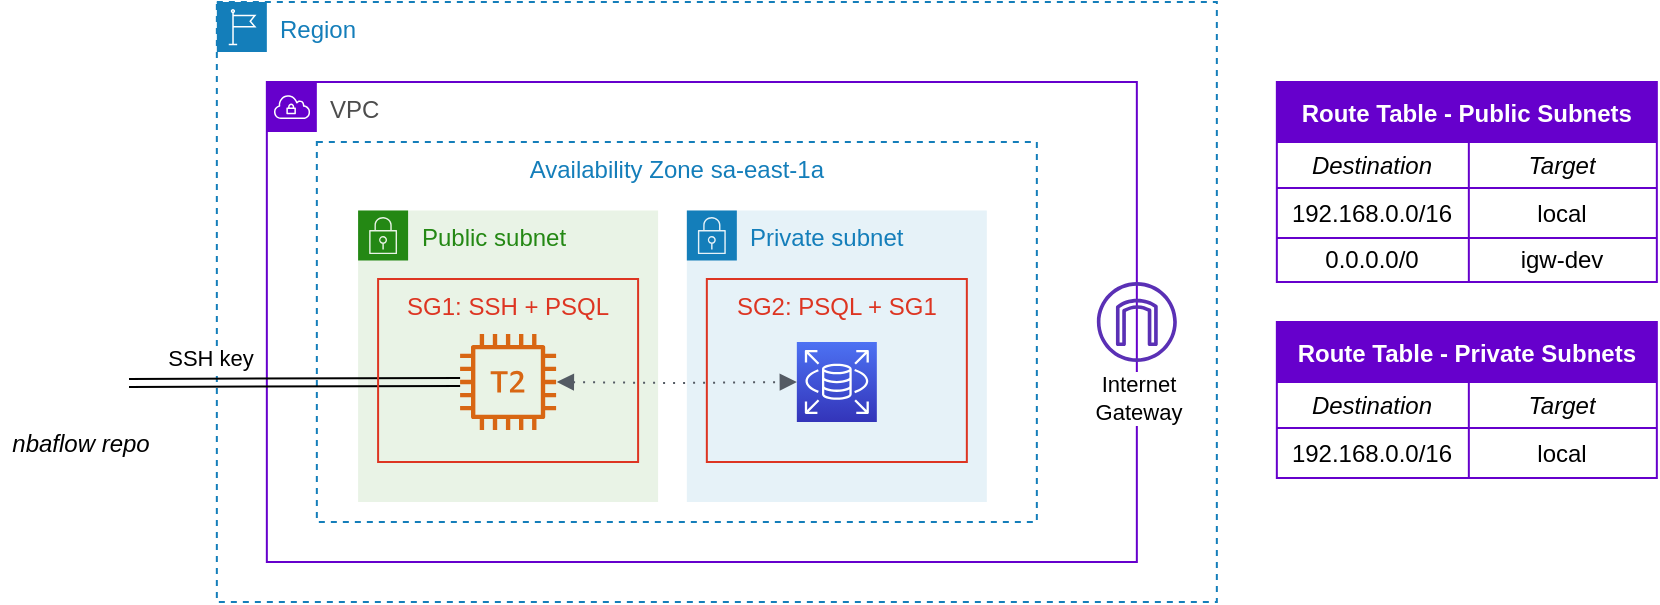 <mxfile version="14.9.6" type="device"><diagram id="P8DJpKNcD8MEJkFaWDBZ" name="aws-v1"><mxGraphModel dx="1422" dy="762" grid="1" gridSize="10" guides="1" tooltips="1" connect="1" arrows="1" fold="1" page="1" pageScale="1" pageWidth="827" pageHeight="1169" math="0" shadow="0"><root><mxCell id="0"/><mxCell id="1" parent="0"/><mxCell id="mkNqsdCtsxp81RJz66xm-17" value="Route Table - Public Subnets" style="shape=table;startSize=30;container=1;collapsible=0;childLayout=tableLayout;fontStyle=1;align=center;pointerEvents=1;strokeColor=#6600CC;fontColor=#FFFFFF;fillColor=#6600CC;" vertex="1" parent="1"><mxGeometry x="778.42" y="410" width="190" height="100" as="geometry"/></mxCell><mxCell id="mkNqsdCtsxp81RJz66xm-18" value="" style="shape=partialRectangle;html=1;whiteSpace=wrap;collapsible=0;dropTarget=0;pointerEvents=0;fillColor=none;top=0;left=0;bottom=0;right=0;points=[[0,0.5],[1,0.5]];portConstraint=eastwest;" vertex="1" parent="mkNqsdCtsxp81RJz66xm-17"><mxGeometry y="30" width="190" height="23" as="geometry"/></mxCell><mxCell id="mkNqsdCtsxp81RJz66xm-19" value="&lt;i&gt;Destination&lt;/i&gt;" style="shape=partialRectangle;html=1;whiteSpace=wrap;connectable=0;fillColor=none;top=0;left=0;bottom=0;right=0;overflow=hidden;pointerEvents=1;" vertex="1" parent="mkNqsdCtsxp81RJz66xm-18"><mxGeometry width="96" height="23" as="geometry"/></mxCell><mxCell id="mkNqsdCtsxp81RJz66xm-20" value="&lt;i&gt;Target&lt;/i&gt;" style="shape=partialRectangle;html=1;whiteSpace=wrap;connectable=0;fillColor=none;top=0;left=0;bottom=0;right=0;overflow=hidden;pointerEvents=1;" vertex="1" parent="mkNqsdCtsxp81RJz66xm-18"><mxGeometry x="96" width="94" height="23" as="geometry"/></mxCell><mxCell id="mkNqsdCtsxp81RJz66xm-21" value="" style="shape=partialRectangle;html=1;whiteSpace=wrap;collapsible=0;dropTarget=0;pointerEvents=0;fillColor=none;top=0;left=0;bottom=0;right=0;points=[[0,0.5],[1,0.5]];portConstraint=eastwest;" vertex="1" parent="mkNqsdCtsxp81RJz66xm-17"><mxGeometry y="53" width="190" height="25" as="geometry"/></mxCell><mxCell id="mkNqsdCtsxp81RJz66xm-22" value="192.168.0.0/16" style="shape=partialRectangle;html=1;whiteSpace=wrap;connectable=0;fillColor=none;top=0;left=0;bottom=0;right=0;overflow=hidden;pointerEvents=1;" vertex="1" parent="mkNqsdCtsxp81RJz66xm-21"><mxGeometry width="96" height="25" as="geometry"/></mxCell><mxCell id="mkNqsdCtsxp81RJz66xm-23" value="local" style="shape=partialRectangle;html=1;whiteSpace=wrap;connectable=0;fillColor=none;top=0;left=0;bottom=0;right=0;overflow=hidden;pointerEvents=1;" vertex="1" parent="mkNqsdCtsxp81RJz66xm-21"><mxGeometry x="96" width="94" height="25" as="geometry"/></mxCell><mxCell id="mkNqsdCtsxp81RJz66xm-24" value="" style="shape=partialRectangle;html=1;whiteSpace=wrap;collapsible=0;dropTarget=0;pointerEvents=0;fillColor=none;top=0;left=0;bottom=0;right=0;points=[[0,0.5],[1,0.5]];portConstraint=eastwest;" vertex="1" parent="mkNqsdCtsxp81RJz66xm-17"><mxGeometry y="78" width="190" height="22" as="geometry"/></mxCell><mxCell id="mkNqsdCtsxp81RJz66xm-25" value="0.0.0.0/0" style="shape=partialRectangle;html=1;whiteSpace=wrap;connectable=0;fillColor=none;top=0;left=0;bottom=0;right=0;overflow=hidden;pointerEvents=1;" vertex="1" parent="mkNqsdCtsxp81RJz66xm-24"><mxGeometry width="96" height="22" as="geometry"/></mxCell><mxCell id="mkNqsdCtsxp81RJz66xm-26" value="igw-dev" style="shape=partialRectangle;html=1;whiteSpace=wrap;connectable=0;fillColor=none;top=0;left=0;bottom=0;right=0;overflow=hidden;pointerEvents=1;" vertex="1" parent="mkNqsdCtsxp81RJz66xm-24"><mxGeometry x="96" width="94" height="22" as="geometry"/></mxCell><mxCell id="mkNqsdCtsxp81RJz66xm-27" value="Route Table - Private Subnets" style="shape=table;startSize=30;container=1;collapsible=0;childLayout=tableLayout;fontStyle=1;align=center;pointerEvents=1;strokeColor=#6600CC;fontColor=#FFFFFF;fillColor=#6600CC;" vertex="1" parent="1"><mxGeometry x="778.42" y="530" width="190" height="78" as="geometry"/></mxCell><mxCell id="mkNqsdCtsxp81RJz66xm-28" value="" style="shape=partialRectangle;html=1;whiteSpace=wrap;collapsible=0;dropTarget=0;pointerEvents=0;fillColor=none;top=0;left=0;bottom=0;right=0;points=[[0,0.5],[1,0.5]];portConstraint=eastwest;" vertex="1" parent="mkNqsdCtsxp81RJz66xm-27"><mxGeometry y="30" width="190" height="23" as="geometry"/></mxCell><mxCell id="mkNqsdCtsxp81RJz66xm-29" value="&lt;i&gt;Destination&lt;/i&gt;" style="shape=partialRectangle;html=1;whiteSpace=wrap;connectable=0;fillColor=none;top=0;left=0;bottom=0;right=0;overflow=hidden;pointerEvents=1;" vertex="1" parent="mkNqsdCtsxp81RJz66xm-28"><mxGeometry width="96" height="23" as="geometry"/></mxCell><mxCell id="mkNqsdCtsxp81RJz66xm-30" value="&lt;i&gt;Target&lt;/i&gt;" style="shape=partialRectangle;html=1;whiteSpace=wrap;connectable=0;fillColor=none;top=0;left=0;bottom=0;right=0;overflow=hidden;pointerEvents=1;" vertex="1" parent="mkNqsdCtsxp81RJz66xm-28"><mxGeometry x="96" width="94" height="23" as="geometry"/></mxCell><mxCell id="mkNqsdCtsxp81RJz66xm-31" value="" style="shape=partialRectangle;html=1;whiteSpace=wrap;collapsible=0;dropTarget=0;pointerEvents=0;fillColor=none;top=0;left=0;bottom=0;right=0;points=[[0,0.5],[1,0.5]];portConstraint=eastwest;" vertex="1" parent="mkNqsdCtsxp81RJz66xm-27"><mxGeometry y="53" width="190" height="25" as="geometry"/></mxCell><mxCell id="mkNqsdCtsxp81RJz66xm-32" value="192.168.0.0/16" style="shape=partialRectangle;html=1;whiteSpace=wrap;connectable=0;fillColor=none;top=0;left=0;bottom=0;right=0;overflow=hidden;pointerEvents=1;" vertex="1" parent="mkNqsdCtsxp81RJz66xm-31"><mxGeometry width="96" height="25" as="geometry"/></mxCell><mxCell id="mkNqsdCtsxp81RJz66xm-33" value="local" style="shape=partialRectangle;html=1;whiteSpace=wrap;connectable=0;fillColor=none;top=0;left=0;bottom=0;right=0;overflow=hidden;pointerEvents=1;" vertex="1" parent="mkNqsdCtsxp81RJz66xm-31"><mxGeometry x="96" width="94" height="25" as="geometry"/></mxCell><mxCell id="mkNqsdCtsxp81RJz66xm-60" value="Region" style="points=[[0,0],[0.25,0],[0.5,0],[0.75,0],[1,0],[1,0.25],[1,0.5],[1,0.75],[1,1],[0.75,1],[0.5,1],[0.25,1],[0,1],[0,0.75],[0,0.5],[0,0.25]];outlineConnect=0;gradientColor=none;html=1;whiteSpace=wrap;fontSize=12;fontStyle=0;shape=mxgraph.aws4.group;grIcon=mxgraph.aws4.group_region;strokeColor=#147EBA;fillColor=none;verticalAlign=top;align=left;spacingLeft=30;fontColor=#147EBA;dashed=1;" vertex="1" parent="1"><mxGeometry x="248.42" y="370" width="500" height="300" as="geometry"/></mxCell><mxCell id="mkNqsdCtsxp81RJz66xm-61" value="VPC" style="points=[[0,0],[0.25,0],[0.5,0],[0.75,0],[1,0],[1,0.25],[1,0.5],[1,0.75],[1,1],[0.75,1],[0.5,1],[0.25,1],[0,1],[0,0.75],[0,0.5],[0,0.25]];outlineConnect=0;gradientColor=none;html=1;whiteSpace=wrap;fontSize=12;fontStyle=0;shape=mxgraph.aws4.group;grIcon=mxgraph.aws4.group_vpc;fillColor=none;verticalAlign=top;align=left;spacingLeft=30;dashed=0;strokeColor=#6600CC;fontColor=#4D4D4D;" vertex="1" parent="1"><mxGeometry x="273.42" y="410" width="435" height="240" as="geometry"/></mxCell><mxCell id="mkNqsdCtsxp81RJz66xm-66" value="Availability Zone sa-east-1a" style="fillColor=none;strokeColor=#147EBA;dashed=1;verticalAlign=top;fontStyle=0;fontColor=#147EBA;" vertex="1" parent="1"><mxGeometry x="298.42" y="440" width="360" height="190" as="geometry"/></mxCell><mxCell id="mkNqsdCtsxp81RJz66xm-67" value="Private subnet" style="points=[[0,0],[0.25,0],[0.5,0],[0.75,0],[1,0],[1,0.25],[1,0.5],[1,0.75],[1,1],[0.75,1],[0.5,1],[0.25,1],[0,1],[0,0.75],[0,0.5],[0,0.25]];outlineConnect=0;gradientColor=none;html=1;whiteSpace=wrap;fontSize=12;fontStyle=0;shape=mxgraph.aws4.group;grIcon=mxgraph.aws4.group_security_group;grStroke=0;strokeColor=#147EBA;fillColor=#E6F2F8;verticalAlign=top;align=left;spacingLeft=30;fontColor=#147EBA;dashed=0;" vertex="1" parent="1"><mxGeometry x="483.42" y="474.26" width="150" height="145.74" as="geometry"/></mxCell><mxCell id="mkNqsdCtsxp81RJz66xm-68" value="Public subnet" style="points=[[0,0],[0.25,0],[0.5,0],[0.75,0],[1,0],[1,0.25],[1,0.5],[1,0.75],[1,1],[0.75,1],[0.5,1],[0.25,1],[0,1],[0,0.75],[0,0.5],[0,0.25]];outlineConnect=0;gradientColor=none;html=1;whiteSpace=wrap;fontSize=12;fontStyle=0;shape=mxgraph.aws4.group;grIcon=mxgraph.aws4.group_security_group;grStroke=0;strokeColor=#248814;fillColor=#E9F3E6;verticalAlign=top;align=left;spacingLeft=30;fontColor=#248814;dashed=0;" vertex="1" parent="1"><mxGeometry x="319.05" y="474.26" width="150" height="145.74" as="geometry"/></mxCell><mxCell id="mkNqsdCtsxp81RJz66xm-73" style="rounded=0;orthogonalLoop=1;jettySize=auto;html=1;shape=link;" edge="1" parent="1" source="mkNqsdCtsxp81RJz66xm-75" target="mkNqsdCtsxp81RJz66xm-70"><mxGeometry relative="1" as="geometry"><mxPoint x="319.05" y="481.5" as="targetPoint"/></mxGeometry></mxCell><mxCell id="mkNqsdCtsxp81RJz66xm-74" value="SSH key" style="edgeLabel;html=1;align=center;verticalAlign=middle;resizable=0;points=[];" vertex="1" connectable="0" parent="mkNqsdCtsxp81RJz66xm-73"><mxGeometry x="-0.081" y="-11" relative="1" as="geometry"><mxPoint x="-36" y="-24" as="offset"/></mxGeometry></mxCell><mxCell id="mkNqsdCtsxp81RJz66xm-79" value="SG1: SSH + PSQL" style="fillColor=none;strokeColor=#DD3522;verticalAlign=top;fontStyle=0;fontColor=#DD3522;fontSize=12;" vertex="1" parent="1"><mxGeometry x="329.05" y="508.5" width="130" height="91.5" as="geometry"/></mxCell><mxCell id="mkNqsdCtsxp81RJz66xm-80" value="SG2: PSQL + SG1" style="fillColor=none;strokeColor=#DD3522;verticalAlign=top;fontStyle=0;fontColor=#DD3522;fontSize=12;" vertex="1" parent="1"><mxGeometry x="493.42" y="508.5" width="130" height="91.5" as="geometry"/></mxCell><mxCell id="mkNqsdCtsxp81RJz66xm-69" value="" style="points=[[0,0,0],[0.25,0,0],[0.5,0,0],[0.75,0,0],[1,0,0],[0,1,0],[0.25,1,0],[0.5,1,0],[0.75,1,0],[1,1,0],[0,0.25,0],[0,0.5,0],[0,0.75,0],[1,0.25,0],[1,0.5,0],[1,0.75,0]];outlineConnect=0;fontColor=#232F3E;gradientColor=#4D72F3;gradientDirection=north;fillColor=#3334B9;strokeColor=#ffffff;dashed=0;verticalLabelPosition=bottom;verticalAlign=top;align=center;html=1;fontSize=12;fontStyle=0;aspect=fixed;shape=mxgraph.aws4.resourceIcon;resIcon=mxgraph.aws4.rds;" vertex="1" parent="1"><mxGeometry x="538.42" y="540" width="40" height="40" as="geometry"/></mxCell><mxCell id="mkNqsdCtsxp81RJz66xm-70" value="" style="outlineConnect=0;fontColor=#232F3E;gradientColor=none;fillColor=#D86613;strokeColor=none;dashed=0;verticalLabelPosition=bottom;verticalAlign=top;align=center;html=1;fontSize=12;fontStyle=0;aspect=fixed;pointerEvents=1;shape=mxgraph.aws4.t2_instance;" vertex="1" parent="1"><mxGeometry x="370.05" y="536" width="48" height="48" as="geometry"/></mxCell><mxCell id="mkNqsdCtsxp81RJz66xm-81" value="" style="outlineConnect=0;fontColor=#232F3E;gradientColor=none;fillColor=#5A30B5;strokeColor=none;dashed=0;verticalLabelPosition=bottom;verticalAlign=top;align=center;html=1;fontSize=12;fontStyle=0;aspect=fixed;pointerEvents=1;shape=mxgraph.aws4.internet_gateway;" vertex="1" parent="1"><mxGeometry x="688.42" y="510" width="40" height="40" as="geometry"/></mxCell><mxCell id="mkNqsdCtsxp81RJz66xm-82" value="Internet&lt;br&gt;Gateway" style="edgeLabel;html=1;align=center;verticalAlign=middle;resizable=0;points=[];" vertex="1" connectable="0" parent="1"><mxGeometry x="708.419" y="568.0" as="geometry"/></mxCell><mxCell id="mkNqsdCtsxp81RJz66xm-83" value="" style="edgeStyle=orthogonalEdgeStyle;html=1;endArrow=block;elbow=vertical;startArrow=block;endFill=1;strokeColor=#545B64;rounded=0;dashed=1;dashPattern=1 4;fontSize=12;entryX=0;entryY=0.5;entryDx=0;entryDy=0;entryPerimeter=0;startFill=1;" edge="1" parent="1" target="mkNqsdCtsxp81RJz66xm-69"><mxGeometry width="100" relative="1" as="geometry"><mxPoint x="418.42" y="560" as="sourcePoint"/><mxPoint x="518.42" y="560" as="targetPoint"/></mxGeometry></mxCell><mxCell id="mkNqsdCtsxp81RJz66xm-84" value="" style="group" vertex="1" connectable="0" parent="1"><mxGeometry x="140.0" y="536" width="80" height="65" as="geometry"/></mxCell><mxCell id="mkNqsdCtsxp81RJz66xm-75" value="" style="shape=image;html=1;verticalAlign=top;verticalLabelPosition=bottom;labelBackgroundColor=#ffffff;imageAspect=0;aspect=fixed;image=https://cdn4.iconfinder.com/data/icons/ionicons/512/icon-social-github-128.png" vertex="1" parent="mkNqsdCtsxp81RJz66xm-84"><mxGeometry x="15.5" width="49" height="49" as="geometry"/></mxCell><mxCell id="mkNqsdCtsxp81RJz66xm-76" value="&lt;i&gt;nbaflow repo&lt;/i&gt;" style="text;html=1;align=center;verticalAlign=middle;resizable=0;points=[];autosize=1;strokeColor=none;labelBorderColor=none;" vertex="1" parent="mkNqsdCtsxp81RJz66xm-84"><mxGeometry y="45" width="80" height="20" as="geometry"/></mxCell></root></mxGraphModel></diagram></mxfile>